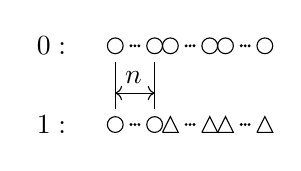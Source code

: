 
\begin{tikzpicture}
\draw  (1,.5) circle [radius=0.1];
\draw [fill] (1.2,.5) circle [radius=0.01];
\draw [fill] (1.25,.5) circle [radius=0.01];
\draw [fill] (1.3,.5) circle [radius=0.01];
\draw  (1.5,.5) circle [radius=0.1];
\draw  (1.6,.4) -- (1.7,.6) -- (1.8,.4) -- (1.6,.4);
% (1.6,.4) -- (1.7,.6) -- (1.8,.4) -- (0.6,.4);
\draw [fill] (1.9,0.5) circle [radius=0.01];
\draw [fill] (1.95,0.5) circle [radius=0.01];
\draw [fill] (2.0,0.5) circle [radius=0.01];
\draw  (2.1,.4) -- (2.2,.6) -- (2.3,.4) -- (2.1,.4);
\draw   (2.3,.4) -- (2.4,.6) -- (2.5,.4) -- (2.3,.4);
\draw [fill] (2.6,0.5) circle [radius=0.01];
\draw [fill] (2.65,0.5) circle [radius=0.01];
\draw [fill] (2.7,0.5) circle [radius=0.01];
\draw  (2.8,.4) -- (2.9,.6) -- (3,.4) -- (2.8,.4);

\draw (1,0.7) -- (1,1.3);
\draw (1.5,0.7) -- (1.5,1.3);
\draw [<->] (1, 0.9) -- (1.5,0.9);
\node [above right] at (1,.9) {$n$};


\node [left] at (0.5,.5) {$1:$};






\draw  (1,1.5) circle [radius=0.1];
\draw [fill] (1.2,1.5) circle [radius=0.01];
\draw [fill] (1.25,1.5) circle [radius=0.01];
\draw [fill] (1.3,1.5) circle [radius=0.01];
\draw  (1.5,1.5) circle [radius=0.1];
\draw  (1.7,1.5) circle [radius=0.1];
\draw [fill] (1.9,1.5) circle [radius=0.01];
\draw [fill] (1.95,1.5) circle [radius=0.01];
\draw [fill] (2.0,1.5) circle [radius=0.01];
\draw  (2.2,1.5) circle [radius=0.1];
\draw  (2.4,1.5) circle [radius=0.1];
\draw [fill] (2.6,1.5) circle [radius=0.01];
\draw [fill] (2.65,1.5) circle [radius=0.01];
\draw [fill] (2.7,1.5) circle [radius=0.01];
\draw  (2.9,1.5) circle [radius=0.1];

\node [left] at (0.5,1.5) {$0:$};

\end{tikzpicture}

